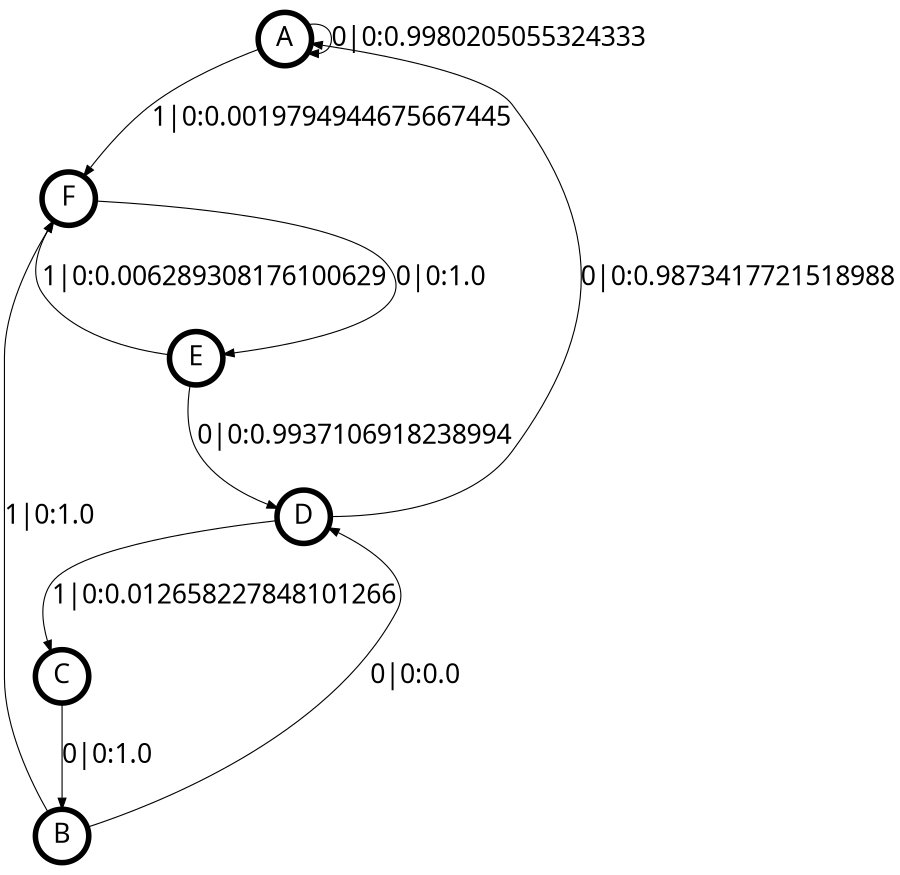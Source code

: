 digraph  {
size = "6,8.5";
ratio = "fill";
node
[shape = circle];
node [fontsize = 24];
node [penwidth = 5];
edge [fontsize = 24];
node [fontname = "CMU Serif Roman"];
graph [fontname = "CMU Serif Roman"];
edge [fontname = "CMU Serif Roman"];
A -> A [label = "0|0:0.9980205055324333\l"];
A -> F [label = "1|0:0.0019794944675667445\l"];
B -> D [label = "0|0:0.0\l"];
B -> F [label = "1|0:1.0\l"];
C -> B [label = "0|0:1.0\l"];
D -> A [label = "0|0:0.9873417721518988\l"];
D -> C [label = "1|0:0.012658227848101266\l"];
E -> D [label = "0|0:0.9937106918238994\l"];
E -> F [label = "1|0:0.006289308176100629\l"];
F -> E [label = "0|0:1.0\l"];
}